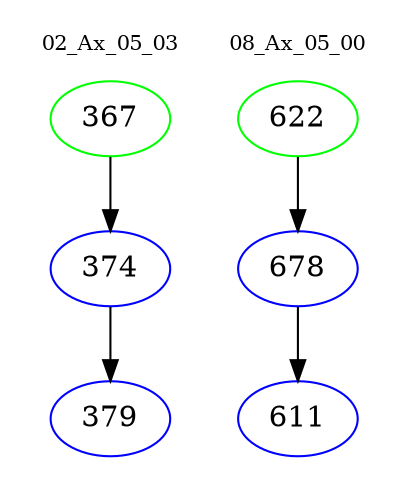 digraph{
subgraph cluster_0 {
color = white
label = "02_Ax_05_03";
fontsize=10;
T0_367 [label="367", color="green"]
T0_367 -> T0_374 [color="black"]
T0_374 [label="374", color="blue"]
T0_374 -> T0_379 [color="black"]
T0_379 [label="379", color="blue"]
}
subgraph cluster_1 {
color = white
label = "08_Ax_05_00";
fontsize=10;
T1_622 [label="622", color="green"]
T1_622 -> T1_678 [color="black"]
T1_678 [label="678", color="blue"]
T1_678 -> T1_611 [color="black"]
T1_611 [label="611", color="blue"]
}
}
